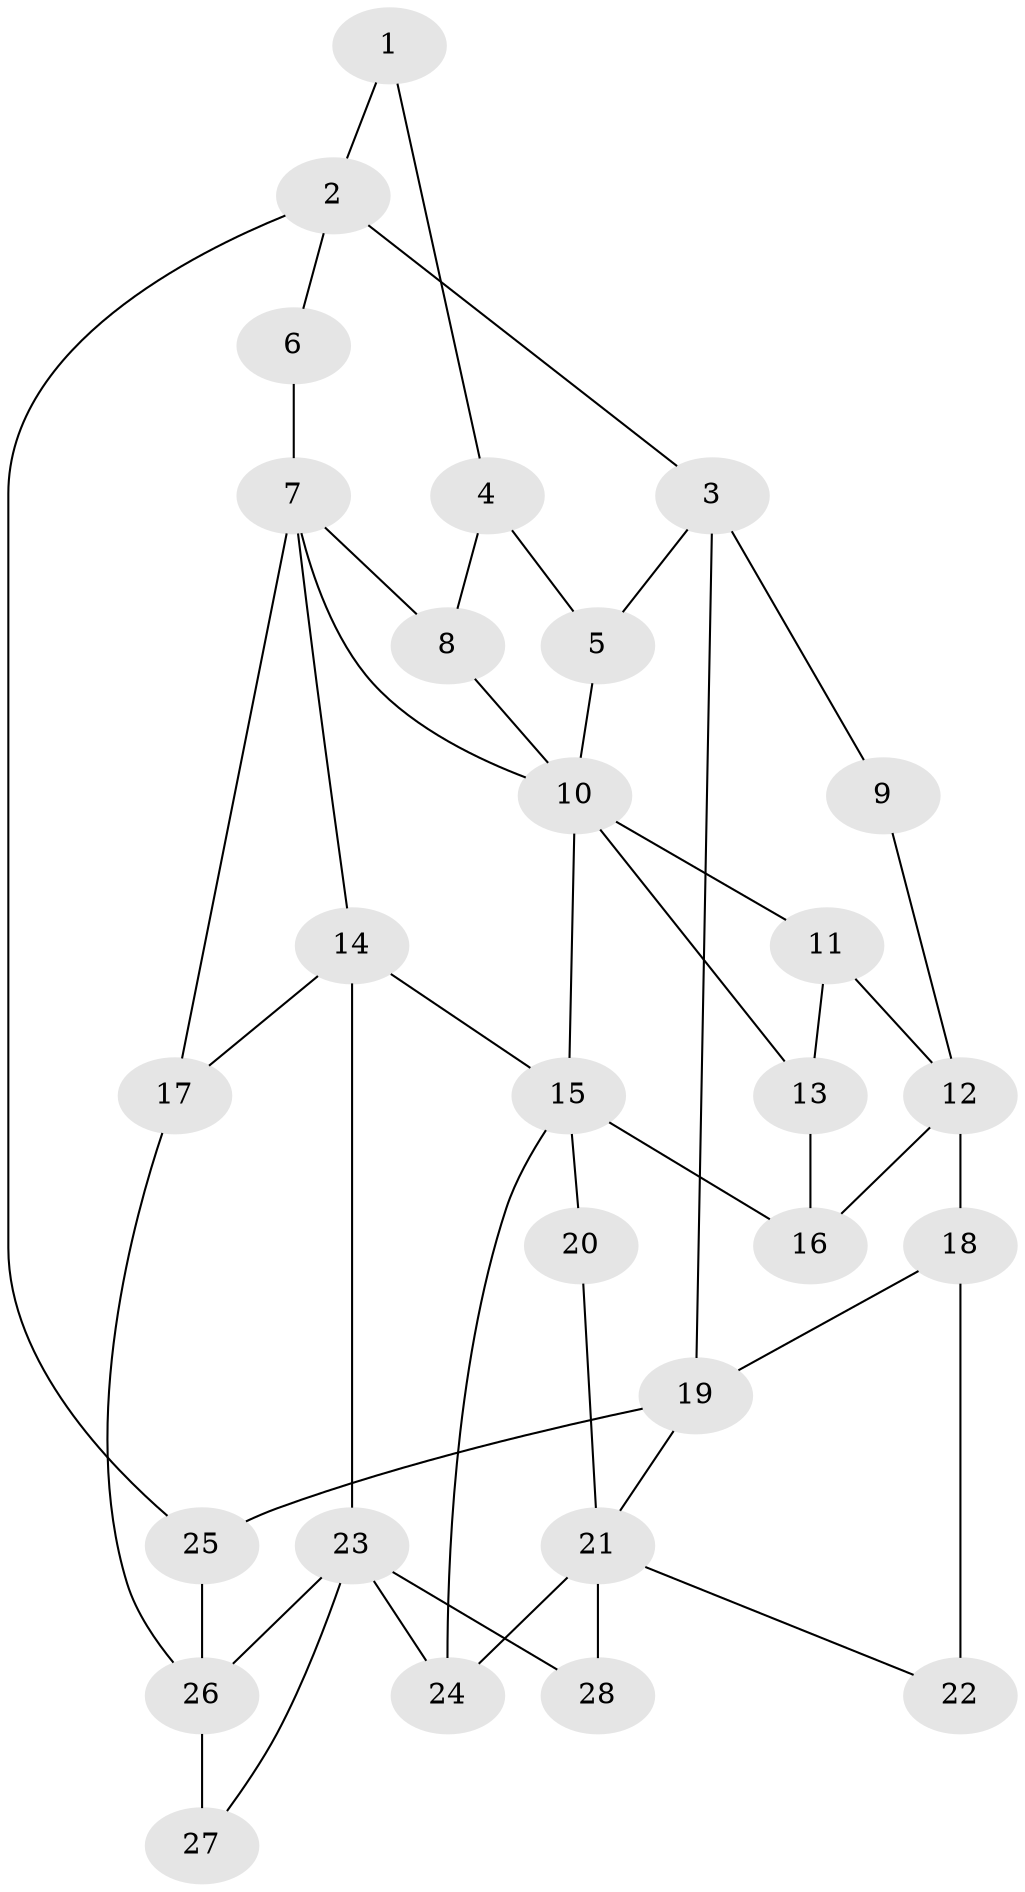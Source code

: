 // original degree distribution, {3: 0.03571428571428571, 6: 0.19642857142857142, 4: 0.23214285714285715, 5: 0.5357142857142857}
// Generated by graph-tools (version 1.1) at 2025/38/03/09/25 02:38:50]
// undirected, 28 vertices, 47 edges
graph export_dot {
graph [start="1"]
  node [color=gray90,style=filled];
  1;
  2;
  3;
  4;
  5;
  6;
  7;
  8;
  9;
  10;
  11;
  12;
  13;
  14;
  15;
  16;
  17;
  18;
  19;
  20;
  21;
  22;
  23;
  24;
  25;
  26;
  27;
  28;
  1 -- 2 [weight=1.0];
  1 -- 4 [weight=1.0];
  2 -- 3 [weight=1.0];
  2 -- 6 [weight=1.0];
  2 -- 25 [weight=1.0];
  3 -- 5 [weight=1.0];
  3 -- 9 [weight=2.0];
  3 -- 19 [weight=1.0];
  4 -- 5 [weight=1.0];
  4 -- 8 [weight=1.0];
  5 -- 10 [weight=1.0];
  6 -- 7 [weight=2.0];
  7 -- 8 [weight=1.0];
  7 -- 10 [weight=1.0];
  7 -- 14 [weight=1.0];
  7 -- 17 [weight=1.0];
  8 -- 10 [weight=1.0];
  9 -- 12 [weight=2.0];
  10 -- 11 [weight=1.0];
  10 -- 13 [weight=1.0];
  10 -- 15 [weight=1.0];
  11 -- 12 [weight=1.0];
  11 -- 13 [weight=1.0];
  12 -- 16 [weight=1.0];
  12 -- 18 [weight=2.0];
  13 -- 16 [weight=1.0];
  14 -- 15 [weight=1.0];
  14 -- 17 [weight=1.0];
  14 -- 23 [weight=2.0];
  15 -- 16 [weight=1.0];
  15 -- 20 [weight=2.0];
  15 -- 24 [weight=1.0];
  17 -- 26 [weight=1.0];
  18 -- 19 [weight=1.0];
  18 -- 22 [weight=2.0];
  19 -- 21 [weight=1.0];
  19 -- 25 [weight=1.0];
  20 -- 21 [weight=1.0];
  21 -- 22 [weight=1.0];
  21 -- 24 [weight=1.0];
  21 -- 28 [weight=2.0];
  23 -- 24 [weight=1.0];
  23 -- 26 [weight=1.0];
  23 -- 27 [weight=1.0];
  23 -- 28 [weight=1.0];
  25 -- 26 [weight=2.0];
  26 -- 27 [weight=2.0];
}

